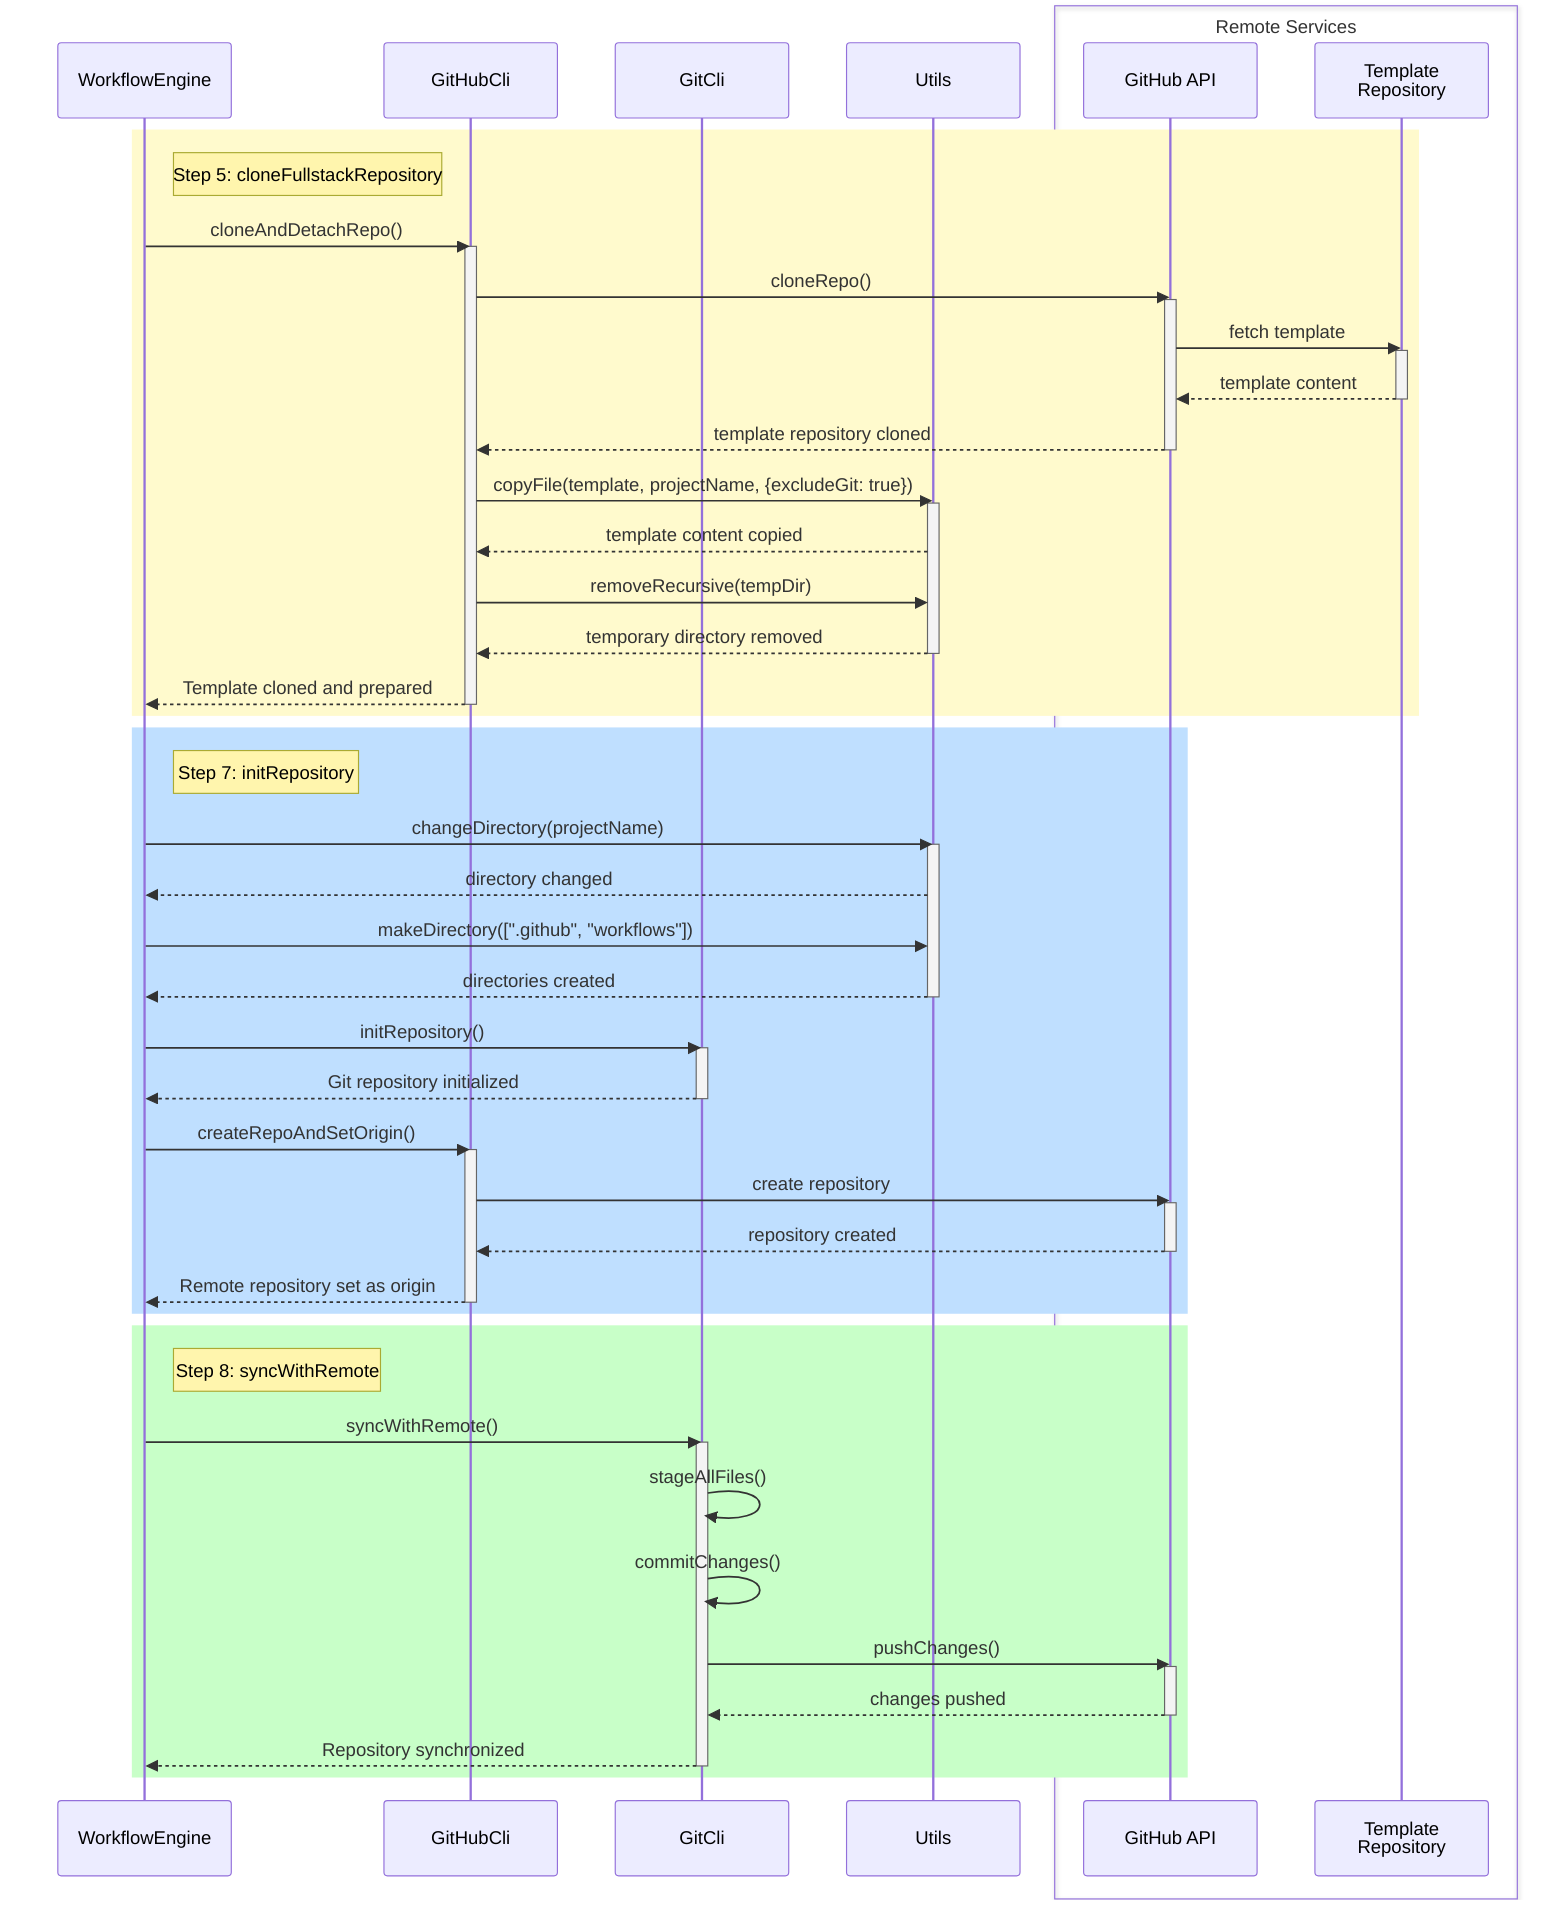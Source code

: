 ---
config:
  theme: default
  look: classic
---
sequenceDiagram
    participant WE as WorkflowEngine
    participant GH as GitHubCli
    participant Git as GitCli
    participant Utils
    
    box Remote Services
    participant GHAPI as GitHub API
    participant Template as Template<br>Repository
    end
    
    rect rgb(255, 250, 205)
    note right of WE: Step 5: cloneFullstackRepository
    WE->>GH: cloneAndDetachRepo()
    activate GH
    GH->>GHAPI: cloneRepo()
    activate GHAPI
    GHAPI->>Template: fetch template
    activate Template
    Template-->>GHAPI: template content
    deactivate Template
    GHAPI-->>GH: template repository cloned
    deactivate GHAPI
    GH->>Utils: copyFile(template, projectName, {excludeGit: true})
    activate Utils
    Utils-->>GH: template content copied
    GH->>Utils: removeRecursive(tempDir)
    Utils-->>GH: temporary directory removed
    deactivate Utils
    GH-->>WE: Template cloned and prepared
    deactivate GH
    end
    
    rect rgb(191, 223, 255)
    note right of WE: Step 7: initRepository
    WE->>Utils: changeDirectory(projectName)
    activate Utils
    Utils-->>WE: directory changed
    WE->>Utils: makeDirectory([".github", "workflows"])
    Utils-->>WE: directories created
    deactivate Utils
    
    WE->>Git: initRepository()
    activate Git
    Git-->>WE: Git repository initialized
    deactivate Git
    
    WE->>GH: createRepoAndSetOrigin()
    activate GH
    GH->>GHAPI: create repository
    activate GHAPI
    GHAPI-->>GH: repository created
    deactivate GHAPI
    GH-->>WE: Remote repository set as origin
    deactivate GH
    end
    
    rect rgb(200, 255, 200)
    note right of WE: Step 8: syncWithRemote
    WE->>Git: syncWithRemote()
    activate Git
    Git->>Git: stageAllFiles()
    Git->>Git: commitChanges()
    Git->>GHAPI: pushChanges()
    activate GHAPI
    GHAPI-->>Git: changes pushed
    deactivate GHAPI
    Git-->>WE: Repository synchronized
    deactivate Git
    end